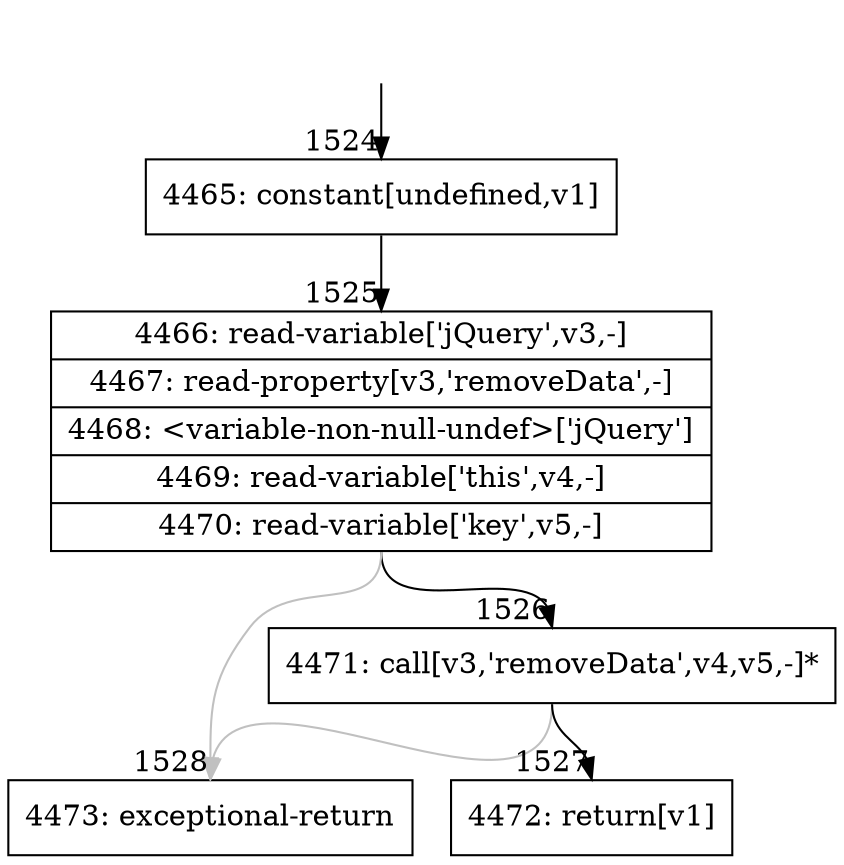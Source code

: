digraph {
rankdir="TD"
BB_entry105[shape=none,label=""];
BB_entry105 -> BB1524 [tailport=s, headport=n, headlabel="    1524"]
BB1524 [shape=record label="{4465: constant[undefined,v1]}" ] 
BB1524 -> BB1525 [tailport=s, headport=n, headlabel="      1525"]
BB1525 [shape=record label="{4466: read-variable['jQuery',v3,-]|4467: read-property[v3,'removeData',-]|4468: \<variable-non-null-undef\>['jQuery']|4469: read-variable['this',v4,-]|4470: read-variable['key',v5,-]}" ] 
BB1525 -> BB1526 [tailport=s, headport=n, headlabel="      1526"]
BB1525 -> BB1528 [tailport=s, headport=n, color=gray, headlabel="      1528"]
BB1526 [shape=record label="{4471: call[v3,'removeData',v4,v5,-]*}" ] 
BB1526 -> BB1527 [tailport=s, headport=n, headlabel="      1527"]
BB1526 -> BB1528 [tailport=s, headport=n, color=gray]
BB1527 [shape=record label="{4472: return[v1]}" ] 
BB1528 [shape=record label="{4473: exceptional-return}" ] 
}
